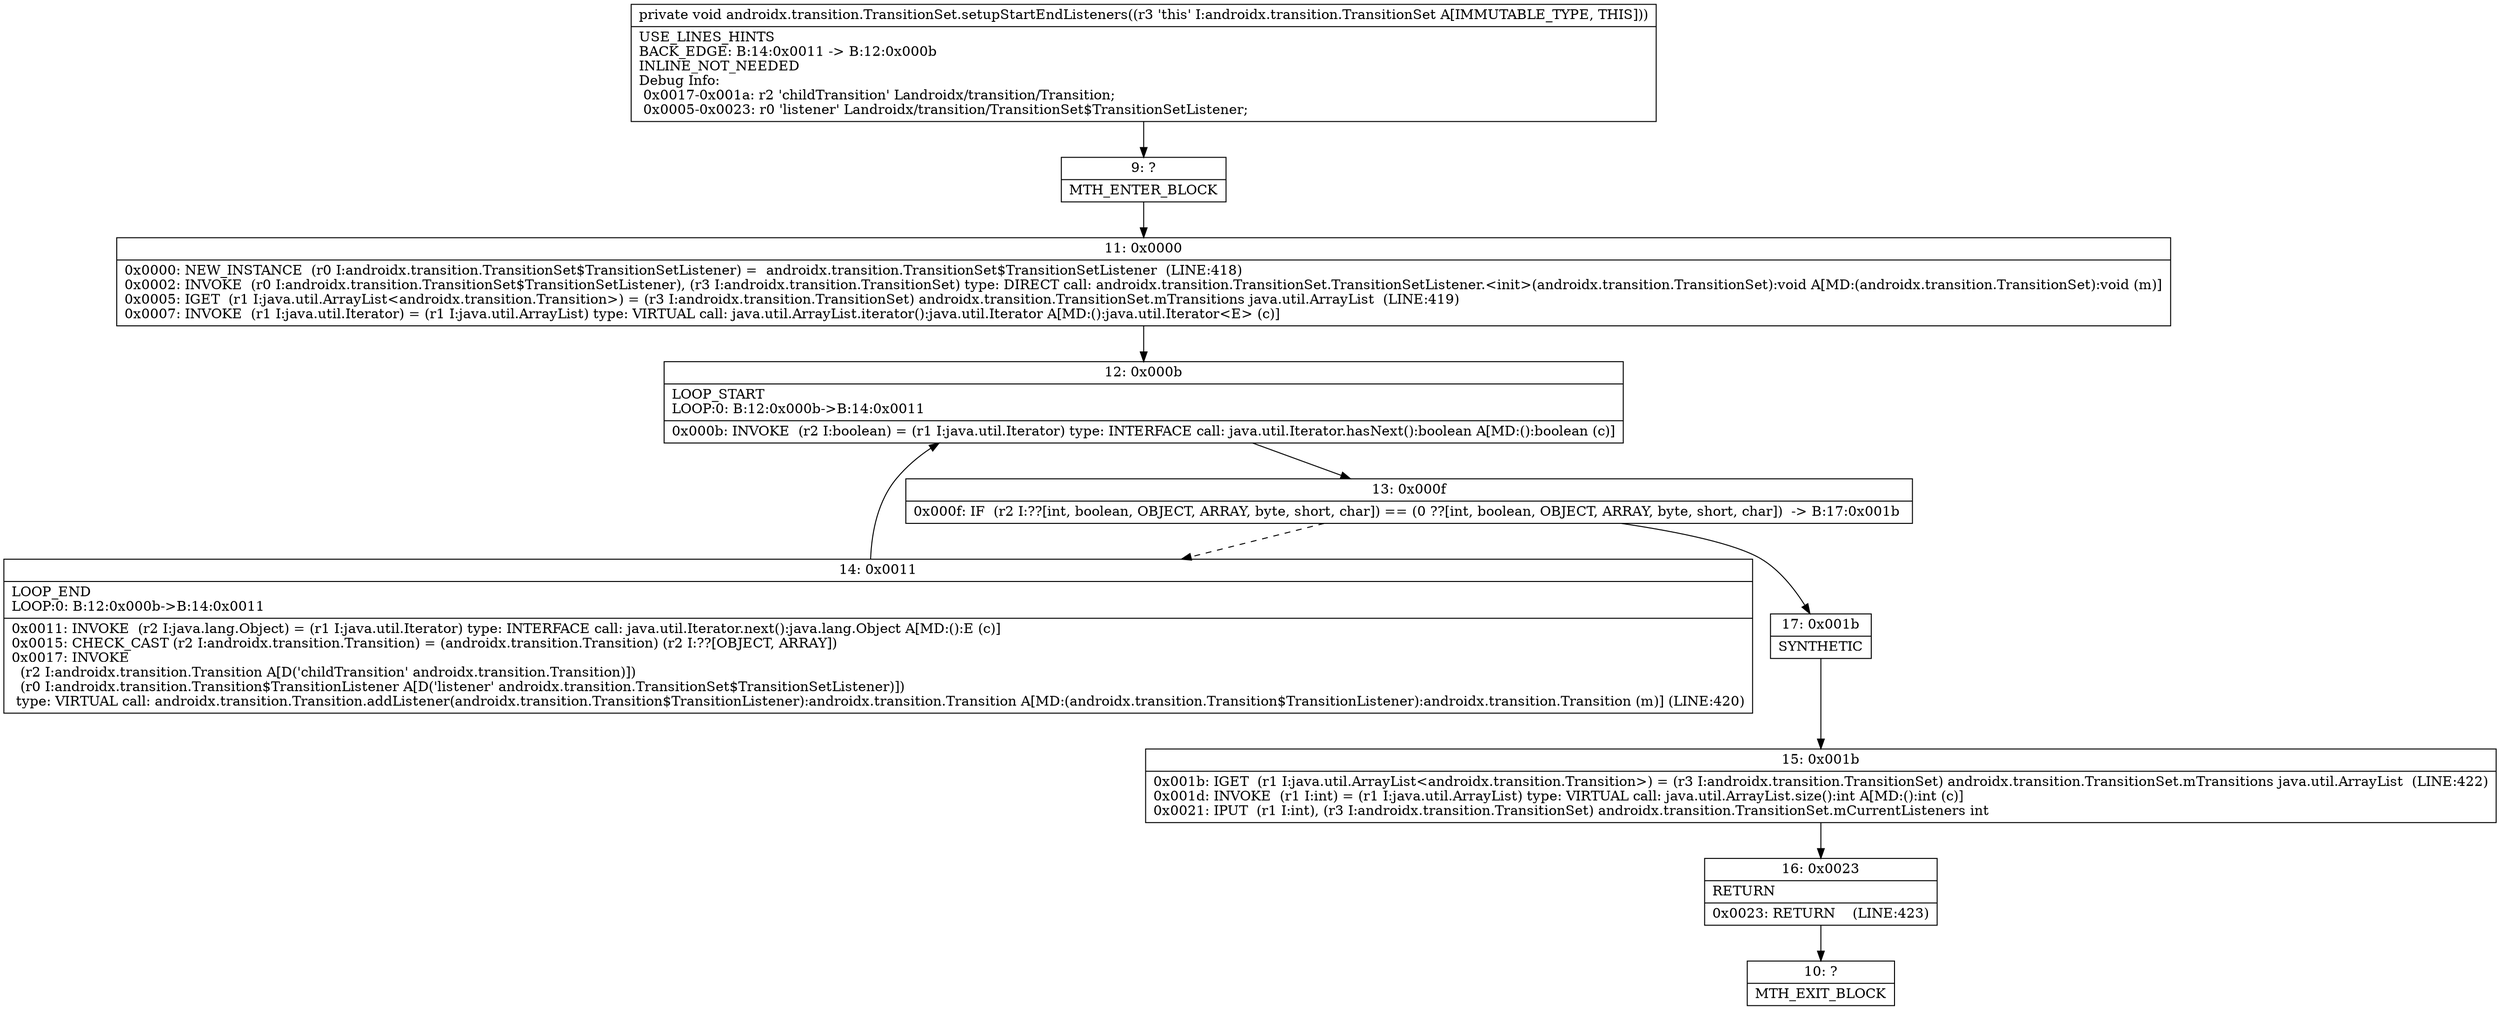 digraph "CFG forandroidx.transition.TransitionSet.setupStartEndListeners()V" {
Node_9 [shape=record,label="{9\:\ ?|MTH_ENTER_BLOCK\l}"];
Node_11 [shape=record,label="{11\:\ 0x0000|0x0000: NEW_INSTANCE  (r0 I:androidx.transition.TransitionSet$TransitionSetListener) =  androidx.transition.TransitionSet$TransitionSetListener  (LINE:418)\l0x0002: INVOKE  (r0 I:androidx.transition.TransitionSet$TransitionSetListener), (r3 I:androidx.transition.TransitionSet) type: DIRECT call: androidx.transition.TransitionSet.TransitionSetListener.\<init\>(androidx.transition.TransitionSet):void A[MD:(androidx.transition.TransitionSet):void (m)]\l0x0005: IGET  (r1 I:java.util.ArrayList\<androidx.transition.Transition\>) = (r3 I:androidx.transition.TransitionSet) androidx.transition.TransitionSet.mTransitions java.util.ArrayList  (LINE:419)\l0x0007: INVOKE  (r1 I:java.util.Iterator) = (r1 I:java.util.ArrayList) type: VIRTUAL call: java.util.ArrayList.iterator():java.util.Iterator A[MD:():java.util.Iterator\<E\> (c)]\l}"];
Node_12 [shape=record,label="{12\:\ 0x000b|LOOP_START\lLOOP:0: B:12:0x000b\-\>B:14:0x0011\l|0x000b: INVOKE  (r2 I:boolean) = (r1 I:java.util.Iterator) type: INTERFACE call: java.util.Iterator.hasNext():boolean A[MD:():boolean (c)]\l}"];
Node_13 [shape=record,label="{13\:\ 0x000f|0x000f: IF  (r2 I:??[int, boolean, OBJECT, ARRAY, byte, short, char]) == (0 ??[int, boolean, OBJECT, ARRAY, byte, short, char])  \-\> B:17:0x001b \l}"];
Node_14 [shape=record,label="{14\:\ 0x0011|LOOP_END\lLOOP:0: B:12:0x000b\-\>B:14:0x0011\l|0x0011: INVOKE  (r2 I:java.lang.Object) = (r1 I:java.util.Iterator) type: INTERFACE call: java.util.Iterator.next():java.lang.Object A[MD:():E (c)]\l0x0015: CHECK_CAST (r2 I:androidx.transition.Transition) = (androidx.transition.Transition) (r2 I:??[OBJECT, ARRAY]) \l0x0017: INVOKE  \l  (r2 I:androidx.transition.Transition A[D('childTransition' androidx.transition.Transition)])\l  (r0 I:androidx.transition.Transition$TransitionListener A[D('listener' androidx.transition.TransitionSet$TransitionSetListener)])\l type: VIRTUAL call: androidx.transition.Transition.addListener(androidx.transition.Transition$TransitionListener):androidx.transition.Transition A[MD:(androidx.transition.Transition$TransitionListener):androidx.transition.Transition (m)] (LINE:420)\l}"];
Node_17 [shape=record,label="{17\:\ 0x001b|SYNTHETIC\l}"];
Node_15 [shape=record,label="{15\:\ 0x001b|0x001b: IGET  (r1 I:java.util.ArrayList\<androidx.transition.Transition\>) = (r3 I:androidx.transition.TransitionSet) androidx.transition.TransitionSet.mTransitions java.util.ArrayList  (LINE:422)\l0x001d: INVOKE  (r1 I:int) = (r1 I:java.util.ArrayList) type: VIRTUAL call: java.util.ArrayList.size():int A[MD:():int (c)]\l0x0021: IPUT  (r1 I:int), (r3 I:androidx.transition.TransitionSet) androidx.transition.TransitionSet.mCurrentListeners int \l}"];
Node_16 [shape=record,label="{16\:\ 0x0023|RETURN\l|0x0023: RETURN    (LINE:423)\l}"];
Node_10 [shape=record,label="{10\:\ ?|MTH_EXIT_BLOCK\l}"];
MethodNode[shape=record,label="{private void androidx.transition.TransitionSet.setupStartEndListeners((r3 'this' I:androidx.transition.TransitionSet A[IMMUTABLE_TYPE, THIS]))  | USE_LINES_HINTS\lBACK_EDGE: B:14:0x0011 \-\> B:12:0x000b\lINLINE_NOT_NEEDED\lDebug Info:\l  0x0017\-0x001a: r2 'childTransition' Landroidx\/transition\/Transition;\l  0x0005\-0x0023: r0 'listener' Landroidx\/transition\/TransitionSet$TransitionSetListener;\l}"];
MethodNode -> Node_9;Node_9 -> Node_11;
Node_11 -> Node_12;
Node_12 -> Node_13;
Node_13 -> Node_14[style=dashed];
Node_13 -> Node_17;
Node_14 -> Node_12;
Node_17 -> Node_15;
Node_15 -> Node_16;
Node_16 -> Node_10;
}

